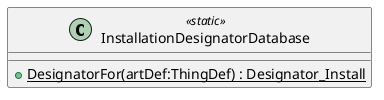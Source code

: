 @startuml
class InstallationDesignatorDatabase <<static>> {
    + {static} DesignatorFor(artDef:ThingDef) : Designator_Install
}
@enduml
